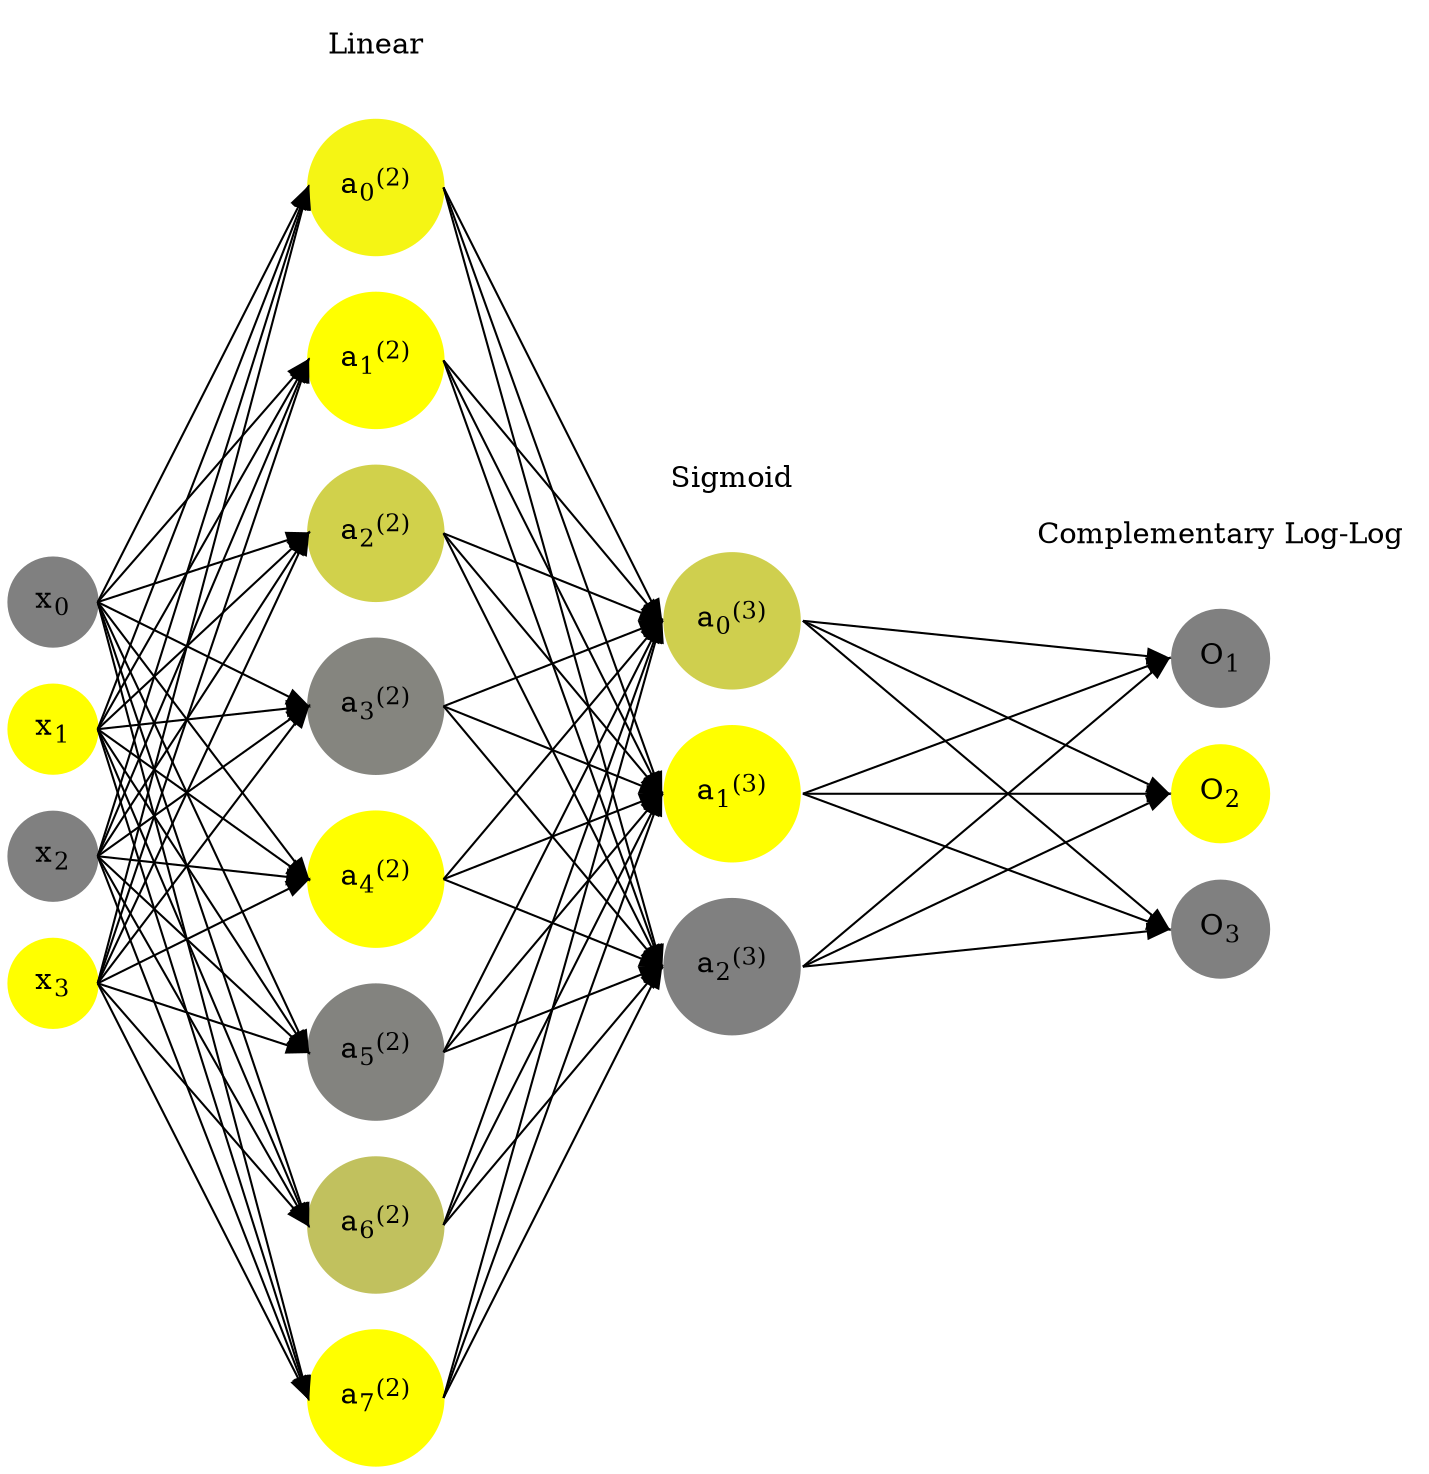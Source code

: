 digraph G {
	rankdir = LR;
	splines=false;
	edge[style=invis];
	ranksep= 1.4;
	{
	node [shape=circle, color="0.1667, 0.0, 0.5", style=filled, fillcolor="0.1667, 0.0, 0.5"];
	x0 [label=<x<sub>0</sub>>];
	}
	{
	node [shape=circle, color="0.1667, 1.0, 1.0", style=filled, fillcolor="0.1667, 1.0, 1.0"];
	x1 [label=<x<sub>1</sub>>];
	}
	{
	node [shape=circle, color="0.1667, 0.0, 0.5", style=filled, fillcolor="0.1667, 0.0, 0.5"];
	x2 [label=<x<sub>2</sub>>];
	}
	{
	node [shape=circle, color="0.1667, 1.0, 1.0", style=filled, fillcolor="0.1667, 1.0, 1.0"];
	x3 [label=<x<sub>3</sub>>];
	}
	{
	node [shape=circle, color="0.1667, 0.918529, 0.959265", style=filled, fillcolor="0.1667, 0.918529, 0.959265"];
	a02 [label=<a<sub>0</sub><sup>(2)</sup>>];
	}
	{
	node [shape=circle, color="0.1667, 1.087360, 1.043680", style=filled, fillcolor="0.1667, 1.087360, 1.043680"];
	a12 [label=<a<sub>1</sub><sup>(2)</sup>>];
	}
	{
	node [shape=circle, color="0.1667, 0.638360, 0.819180", style=filled, fillcolor="0.1667, 0.638360, 0.819180"];
	a22 [label=<a<sub>2</sub><sup>(2)</sup>>];
	}
	{
	node [shape=circle, color="0.1667, 0.042608, 0.521304", style=filled, fillcolor="0.1667, 0.042608, 0.521304"];
	a32 [label=<a<sub>3</sub><sup>(2)</sup>>];
	}
	{
	node [shape=circle, color="0.1667, 2.619885, 1.809943", style=filled, fillcolor="0.1667, 2.619885, 1.809943"];
	a42 [label=<a<sub>4</sub><sup>(2)</sup>>];
	}
	{
	node [shape=circle, color="0.1667, 0.027209, 0.513604", style=filled, fillcolor="0.1667, 0.027209, 0.513604"];
	a52 [label=<a<sub>5</sub><sup>(2)</sup>>];
	}
	{
	node [shape=circle, color="0.1667, 0.509817, 0.754909", style=filled, fillcolor="0.1667, 0.509817, 0.754909"];
	a62 [label=<a<sub>6</sub><sup>(2)</sup>>];
	}
	{
	node [shape=circle, color="0.1667, 2.474311, 1.737156", style=filled, fillcolor="0.1667, 2.474311, 1.737156"];
	a72 [label=<a<sub>7</sub><sup>(2)</sup>>];
	}
	{
	node [shape=circle, color="0.1667, 0.622079, 0.811040", style=filled, fillcolor="0.1667, 0.622079, 0.811040"];
	a03 [label=<a<sub>0</sub><sup>(3)</sup>>];
	}
	{
	node [shape=circle, color="0.1667, 0.998058, 0.999029", style=filled, fillcolor="0.1667, 0.998058, 0.999029"];
	a13 [label=<a<sub>1</sub><sup>(3)</sup>>];
	}
	{
	node [shape=circle, color="0.1667, 0.000503, 0.500252", style=filled, fillcolor="0.1667, 0.000503, 0.500252"];
	a23 [label=<a<sub>2</sub><sup>(3)</sup>>];
	}
	{
	node [shape=circle, color="0.1667, 0.0, 0.5", style=filled, fillcolor="0.1667, 0.0, 0.5"];
	O1 [label=<O<sub>1</sub>>];
	}
	{
	node [shape=circle, color="0.1667, 1.0, 1.0", style=filled, fillcolor="0.1667, 1.0, 1.0"];
	O2 [label=<O<sub>2</sub>>];
	}
	{
	node [shape=circle, color="0.1667, 0.0, 0.5", style=filled, fillcolor="0.1667, 0.0, 0.5"];
	O3 [label=<O<sub>3</sub>>];
	}
	{
	rank=same;
	x0->x1->x2->x3;
	}
	{
	rank=same;
	a02->a12->a22->a32->a42->a52->a62->a72;
	}
	{
	rank=same;
	a03->a13->a23;
	}
	{
	rank=same;
	O1->O2->O3;
	}
	l1 [shape=plaintext,label="Linear"];
	l1->a02;
	{rank=same; l1;a02};
	l2 [shape=plaintext,label="Sigmoid"];
	l2->a03;
	{rank=same; l2;a03};
	l3 [shape=plaintext,label="Complementary Log-Log"];
	l3->O1;
	{rank=same; l3;O1};
edge[style=solid, tailport=e, headport=w];
	{x0;x1;x2;x3} -> {a02;a12;a22;a32;a42;a52;a62;a72};
	{a02;a12;a22;a32;a42;a52;a62;a72} -> {a03;a13;a23};
	{a03;a13;a23} -> {O1,O2,O3};
}